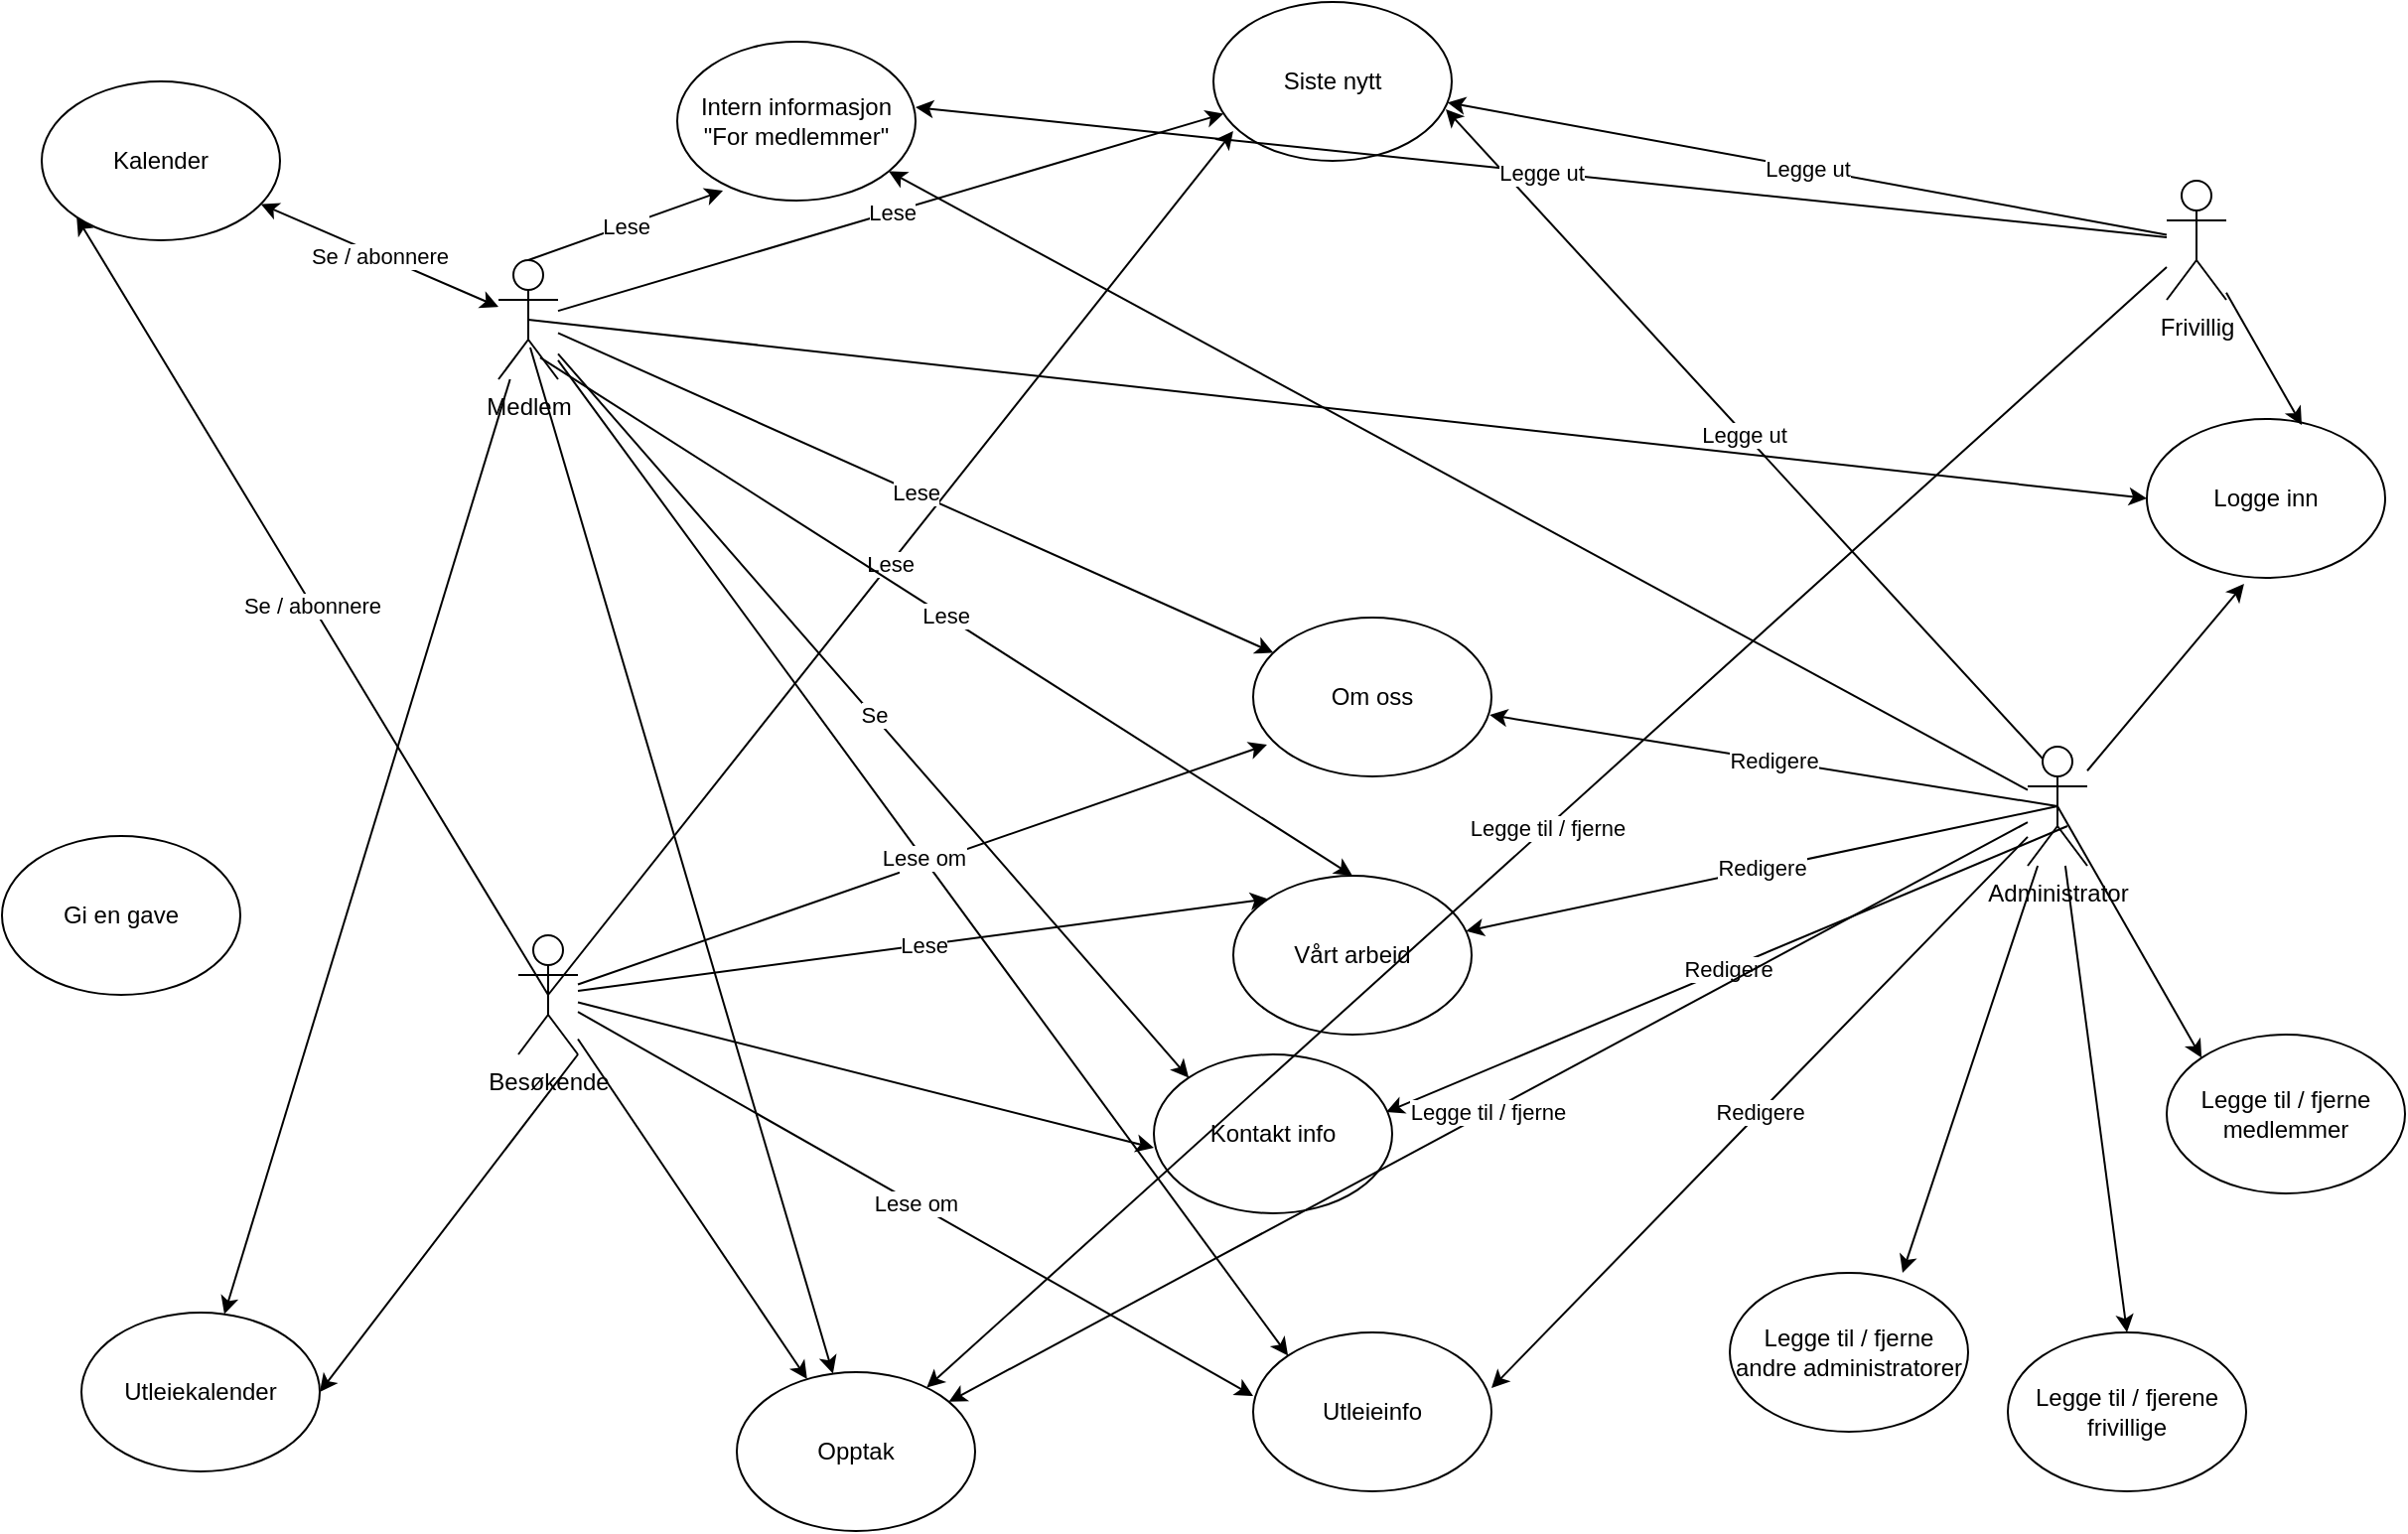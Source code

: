 <mxfile version="14.6.13" type="github">
  <diagram id="K3MPsnKXCPBBOhKjyE_E" name="Page-1">
    <mxGraphModel dx="2522" dy="791" grid="1" gridSize="10" guides="1" tooltips="1" connect="1" arrows="1" fold="1" page="1" pageScale="1" pageWidth="1100" pageHeight="850" math="0" shadow="0">
      <root>
        <mxCell id="0" />
        <mxCell id="1" parent="0" />
        <mxCell id="zprhe3EmomJMRAkyWW9E-1" value="Medlem" style="shape=umlActor;verticalLabelPosition=bottom;verticalAlign=top;html=1;" parent="1" vertex="1">
          <mxGeometry x="110" y="150" width="30" height="60" as="geometry" />
        </mxCell>
        <mxCell id="zprhe3EmomJMRAkyWW9E-3" value="&lt;div&gt;Frivillig&lt;/div&gt;" style="shape=umlActor;verticalLabelPosition=bottom;verticalAlign=top;html=1;outlineConnect=0;" parent="1" vertex="1">
          <mxGeometry x="950" y="110" width="30" height="60" as="geometry" />
        </mxCell>
        <mxCell id="zprhe3EmomJMRAkyWW9E-4" value="&lt;div&gt;Administrator&lt;/div&gt;" style="shape=umlActor;verticalLabelPosition=bottom;verticalAlign=top;html=1;outlineConnect=0;" parent="1" vertex="1">
          <mxGeometry x="880" y="395" width="30" height="60" as="geometry" />
        </mxCell>
        <mxCell id="zprhe3EmomJMRAkyWW9E-5" value="Besøkende" style="shape=umlActor;verticalLabelPosition=bottom;verticalAlign=top;html=1;outlineConnect=0;" parent="1" vertex="1">
          <mxGeometry x="120" y="490" width="30" height="60" as="geometry" />
        </mxCell>
        <mxCell id="zprhe3EmomJMRAkyWW9E-10" value="Siste nytt" style="ellipse;whiteSpace=wrap;html=1;" parent="1" vertex="1">
          <mxGeometry x="470" y="20" width="120" height="80" as="geometry" />
        </mxCell>
        <mxCell id="zprhe3EmomJMRAkyWW9E-11" value="Kalender" style="ellipse;whiteSpace=wrap;html=1;" parent="1" vertex="1">
          <mxGeometry x="-120" y="60" width="120" height="80" as="geometry" />
        </mxCell>
        <mxCell id="zprhe3EmomJMRAkyWW9E-14" value="Lese" style="endArrow=classic;html=1;" parent="1" source="zprhe3EmomJMRAkyWW9E-1" target="zprhe3EmomJMRAkyWW9E-10" edge="1">
          <mxGeometry width="50" height="50" relative="1" as="geometry">
            <mxPoint x="520" y="460" as="sourcePoint" />
            <mxPoint x="570" y="410" as="targetPoint" />
          </mxGeometry>
        </mxCell>
        <mxCell id="zprhe3EmomJMRAkyWW9E-17" value="Lese" style="endArrow=classic;html=1;exitX=0.5;exitY=0.5;exitDx=0;exitDy=0;exitPerimeter=0;entryX=0.083;entryY=0.813;entryDx=0;entryDy=0;entryPerimeter=0;" parent="1" source="zprhe3EmomJMRAkyWW9E-5" target="zprhe3EmomJMRAkyWW9E-10" edge="1">
          <mxGeometry width="50" height="50" relative="1" as="geometry">
            <mxPoint x="520" y="460" as="sourcePoint" />
            <mxPoint x="570" y="410" as="targetPoint" />
          </mxGeometry>
        </mxCell>
        <mxCell id="zprhe3EmomJMRAkyWW9E-18" value="Se / abonnere" style="endArrow=classic;html=1;exitX=0.5;exitY=0.5;exitDx=0;exitDy=0;exitPerimeter=0;entryX=0;entryY=1;entryDx=0;entryDy=0;" parent="1" source="zprhe3EmomJMRAkyWW9E-5" target="zprhe3EmomJMRAkyWW9E-11" edge="1">
          <mxGeometry width="50" height="50" relative="1" as="geometry">
            <mxPoint x="520" y="460" as="sourcePoint" />
            <mxPoint x="570" y="410" as="targetPoint" />
          </mxGeometry>
        </mxCell>
        <mxCell id="zprhe3EmomJMRAkyWW9E-19" value="Legge ut" style="endArrow=classic;html=1;" parent="1" source="zprhe3EmomJMRAkyWW9E-3" target="zprhe3EmomJMRAkyWW9E-10" edge="1">
          <mxGeometry width="50" height="50" relative="1" as="geometry">
            <mxPoint x="520" y="460" as="sourcePoint" />
            <mxPoint x="570" y="410" as="targetPoint" />
          </mxGeometry>
        </mxCell>
        <mxCell id="zprhe3EmomJMRAkyWW9E-20" value="Legge ut" style="endArrow=classic;html=1;entryX=0.975;entryY=0.675;entryDx=0;entryDy=0;entryPerimeter=0;exitX=0.25;exitY=0.1;exitDx=0;exitDy=0;exitPerimeter=0;" parent="1" target="zprhe3EmomJMRAkyWW9E-10" edge="1" source="zprhe3EmomJMRAkyWW9E-4">
          <mxGeometry width="50" height="50" relative="1" as="geometry">
            <mxPoint x="860" y="480" as="sourcePoint" />
            <mxPoint x="570" y="410" as="targetPoint" />
          </mxGeometry>
        </mxCell>
        <mxCell id="zprhe3EmomJMRAkyWW9E-21" value="Se / abonnere" style="endArrow=classic;startArrow=classic;html=1;" parent="1" source="zprhe3EmomJMRAkyWW9E-1" target="zprhe3EmomJMRAkyWW9E-11" edge="1">
          <mxGeometry width="50" height="50" relative="1" as="geometry">
            <mxPoint x="520" y="460" as="sourcePoint" />
            <mxPoint x="570" y="410" as="targetPoint" />
          </mxGeometry>
        </mxCell>
        <mxCell id="zprhe3EmomJMRAkyWW9E-22" value="Om oss" style="ellipse;whiteSpace=wrap;html=1;" parent="1" vertex="1">
          <mxGeometry x="490" y="330" width="120" height="80" as="geometry" />
        </mxCell>
        <mxCell id="zprhe3EmomJMRAkyWW9E-23" value="Lese" style="endArrow=classic;html=1;" parent="1" source="zprhe3EmomJMRAkyWW9E-1" target="zprhe3EmomJMRAkyWW9E-22" edge="1">
          <mxGeometry width="50" height="50" relative="1" as="geometry">
            <mxPoint x="520" y="460" as="sourcePoint" />
            <mxPoint x="500" y="410" as="targetPoint" />
          </mxGeometry>
        </mxCell>
        <mxCell id="zprhe3EmomJMRAkyWW9E-24" value="Lese" style="endArrow=classic;html=1;entryX=0.058;entryY=0.8;entryDx=0;entryDy=0;entryPerimeter=0;" parent="1" source="zprhe3EmomJMRAkyWW9E-5" target="zprhe3EmomJMRAkyWW9E-22" edge="1">
          <mxGeometry width="50" height="50" relative="1" as="geometry">
            <mxPoint x="520" y="460" as="sourcePoint" />
            <mxPoint x="570" y="410" as="targetPoint" />
          </mxGeometry>
        </mxCell>
        <mxCell id="zprhe3EmomJMRAkyWW9E-27" value="Logge inn" style="ellipse;whiteSpace=wrap;html=1;" parent="1" vertex="1">
          <mxGeometry x="940" y="230" width="120" height="80" as="geometry" />
        </mxCell>
        <mxCell id="zprhe3EmomJMRAkyWW9E-28" value="" style="endArrow=classic;html=1;entryX=0.65;entryY=0.038;entryDx=0;entryDy=0;entryPerimeter=0;" parent="1" source="zprhe3EmomJMRAkyWW9E-3" target="zprhe3EmomJMRAkyWW9E-27" edge="1">
          <mxGeometry width="50" height="50" relative="1" as="geometry">
            <mxPoint x="520" y="460" as="sourcePoint" />
            <mxPoint x="570" y="410" as="targetPoint" />
          </mxGeometry>
        </mxCell>
        <mxCell id="zprhe3EmomJMRAkyWW9E-29" value="&lt;div&gt;&lt;br&gt;&lt;/div&gt;&lt;div&gt;&lt;br&gt;&lt;/div&gt;" style="endArrow=classic;html=1;entryX=0.408;entryY=1.038;entryDx=0;entryDy=0;entryPerimeter=0;" parent="1" source="zprhe3EmomJMRAkyWW9E-4" target="zprhe3EmomJMRAkyWW9E-27" edge="1">
          <mxGeometry width="50" height="50" relative="1" as="geometry">
            <mxPoint x="520" y="460" as="sourcePoint" />
            <mxPoint x="570" y="410" as="targetPoint" />
          </mxGeometry>
        </mxCell>
        <mxCell id="zprhe3EmomJMRAkyWW9E-30" value="Legge til / fjerene frivillige" style="ellipse;whiteSpace=wrap;html=1;" parent="1" vertex="1">
          <mxGeometry x="870" y="690" width="120" height="80" as="geometry" />
        </mxCell>
        <mxCell id="zprhe3EmomJMRAkyWW9E-31" value="" style="endArrow=classic;html=1;entryX=0.5;entryY=0;entryDx=0;entryDy=0;" parent="1" source="zprhe3EmomJMRAkyWW9E-4" target="zprhe3EmomJMRAkyWW9E-30" edge="1">
          <mxGeometry width="50" height="50" relative="1" as="geometry">
            <mxPoint x="520" y="580" as="sourcePoint" />
            <mxPoint x="570" y="530" as="targetPoint" />
          </mxGeometry>
        </mxCell>
        <mxCell id="zprhe3EmomJMRAkyWW9E-32" value="Kontakt info" style="ellipse;whiteSpace=wrap;html=1;" parent="1" vertex="1">
          <mxGeometry x="440" y="550" width="120" height="80" as="geometry" />
        </mxCell>
        <mxCell id="zprhe3EmomJMRAkyWW9E-33" value="Se" style="endArrow=classic;html=1;entryX=0;entryY=0;entryDx=0;entryDy=0;" parent="1" source="zprhe3EmomJMRAkyWW9E-1" target="zprhe3EmomJMRAkyWW9E-32" edge="1">
          <mxGeometry width="50" height="50" relative="1" as="geometry">
            <mxPoint x="520" y="580" as="sourcePoint" />
            <mxPoint x="570" y="530" as="targetPoint" />
          </mxGeometry>
        </mxCell>
        <mxCell id="zprhe3EmomJMRAkyWW9E-34" value="" style="endArrow=classic;html=1;entryX=0;entryY=0.588;entryDx=0;entryDy=0;entryPerimeter=0;" parent="1" source="zprhe3EmomJMRAkyWW9E-5" target="zprhe3EmomJMRAkyWW9E-32" edge="1">
          <mxGeometry width="50" height="50" relative="1" as="geometry">
            <mxPoint x="520" y="580" as="sourcePoint" />
            <mxPoint x="570" y="530" as="targetPoint" />
          </mxGeometry>
        </mxCell>
        <mxCell id="zprhe3EmomJMRAkyWW9E-35" value="Redigere" style="endArrow=classic;html=1;exitX=0.667;exitY=0.667;exitDx=0;exitDy=0;exitPerimeter=0;entryX=0.975;entryY=0.363;entryDx=0;entryDy=0;entryPerimeter=0;" parent="1" source="zprhe3EmomJMRAkyWW9E-4" target="zprhe3EmomJMRAkyWW9E-32" edge="1">
          <mxGeometry width="50" height="50" relative="1" as="geometry">
            <mxPoint x="520" y="580" as="sourcePoint" />
            <mxPoint x="570" y="530" as="targetPoint" />
          </mxGeometry>
        </mxCell>
        <mxCell id="zprhe3EmomJMRAkyWW9E-36" value="Redigere" style="endArrow=classic;html=1;exitX=0.5;exitY=0.5;exitDx=0;exitDy=0;exitPerimeter=0;entryX=0.992;entryY=0.613;entryDx=0;entryDy=0;entryPerimeter=0;" parent="1" source="zprhe3EmomJMRAkyWW9E-4" target="zprhe3EmomJMRAkyWW9E-22" edge="1">
          <mxGeometry width="50" height="50" relative="1" as="geometry">
            <mxPoint x="520" y="580" as="sourcePoint" />
            <mxPoint x="570" y="530" as="targetPoint" />
          </mxGeometry>
        </mxCell>
        <mxCell id="1y4Z22NVoQJXuxaL5ozE-3" value="Vårt arbeid" style="ellipse;whiteSpace=wrap;html=1;" vertex="1" parent="1">
          <mxGeometry x="480" y="460" width="120" height="80" as="geometry" />
        </mxCell>
        <mxCell id="1y4Z22NVoQJXuxaL5ozE-4" value="Lese" style="endArrow=classic;html=1;exitX=0.7;exitY=0.817;exitDx=0;exitDy=0;exitPerimeter=0;entryX=0.5;entryY=0;entryDx=0;entryDy=0;" edge="1" parent="1" source="zprhe3EmomJMRAkyWW9E-1" target="1y4Z22NVoQJXuxaL5ozE-3">
          <mxGeometry width="50" height="50" relative="1" as="geometry">
            <mxPoint x="520" y="490" as="sourcePoint" />
            <mxPoint x="570" y="440" as="targetPoint" />
          </mxGeometry>
        </mxCell>
        <mxCell id="1y4Z22NVoQJXuxaL5ozE-5" value="Lese" style="endArrow=classic;html=1;entryX=0;entryY=0;entryDx=0;entryDy=0;" edge="1" parent="1" source="zprhe3EmomJMRAkyWW9E-5" target="1y4Z22NVoQJXuxaL5ozE-3">
          <mxGeometry width="50" height="50" relative="1" as="geometry">
            <mxPoint x="520" y="490" as="sourcePoint" />
            <mxPoint x="570" y="440" as="targetPoint" />
          </mxGeometry>
        </mxCell>
        <mxCell id="1y4Z22NVoQJXuxaL5ozE-6" value="Redigere" style="endArrow=classic;html=1;exitX=0.5;exitY=0.5;exitDx=0;exitDy=0;exitPerimeter=0;" edge="1" parent="1" source="zprhe3EmomJMRAkyWW9E-4" target="1y4Z22NVoQJXuxaL5ozE-3">
          <mxGeometry width="50" height="50" relative="1" as="geometry">
            <mxPoint x="520" y="490" as="sourcePoint" />
            <mxPoint x="570" y="440" as="targetPoint" />
          </mxGeometry>
        </mxCell>
        <mxCell id="1y4Z22NVoQJXuxaL5ozE-8" value="Utleieinfo" style="ellipse;whiteSpace=wrap;html=1;strokeColor=#000000;" vertex="1" parent="1">
          <mxGeometry x="490" y="690" width="120" height="80" as="geometry" />
        </mxCell>
        <mxCell id="1y4Z22NVoQJXuxaL5ozE-9" value="Lese om " style="endArrow=classic;html=1;entryX=0;entryY=0;entryDx=0;entryDy=0;" edge="1" parent="1" source="zprhe3EmomJMRAkyWW9E-1" target="1y4Z22NVoQJXuxaL5ozE-8">
          <mxGeometry width="50" height="50" relative="1" as="geometry">
            <mxPoint x="520" y="490" as="sourcePoint" />
            <mxPoint x="570" y="440" as="targetPoint" />
          </mxGeometry>
        </mxCell>
        <mxCell id="1y4Z22NVoQJXuxaL5ozE-10" value="&lt;div&gt;Lese om &lt;br&gt;&lt;/div&gt;" style="endArrow=classic;html=1;entryX=0;entryY=0.4;entryDx=0;entryDy=0;entryPerimeter=0;" edge="1" parent="1" source="zprhe3EmomJMRAkyWW9E-5" target="1y4Z22NVoQJXuxaL5ozE-8">
          <mxGeometry width="50" height="50" relative="1" as="geometry">
            <mxPoint x="520" y="490" as="sourcePoint" />
            <mxPoint x="570" y="440" as="targetPoint" />
          </mxGeometry>
        </mxCell>
        <mxCell id="1y4Z22NVoQJXuxaL5ozE-11" value="Redigere" style="endArrow=classic;html=1;entryX=1;entryY=0.35;entryDx=0;entryDy=0;entryPerimeter=0;" edge="1" parent="1" source="zprhe3EmomJMRAkyWW9E-4" target="1y4Z22NVoQJXuxaL5ozE-8">
          <mxGeometry width="50" height="50" relative="1" as="geometry">
            <mxPoint x="520" y="520" as="sourcePoint" />
            <mxPoint x="570" y="470" as="targetPoint" />
          </mxGeometry>
        </mxCell>
        <mxCell id="1y4Z22NVoQJXuxaL5ozE-12" value="Legge til / fjerne andre administratorer" style="ellipse;whiteSpace=wrap;html=1;strokeColor=#000000;" vertex="1" parent="1">
          <mxGeometry x="730" y="660" width="120" height="80" as="geometry" />
        </mxCell>
        <mxCell id="1y4Z22NVoQJXuxaL5ozE-13" value="" style="endArrow=classic;html=1;entryX=0.725;entryY=0;entryDx=0;entryDy=0;entryPerimeter=0;" edge="1" parent="1" source="zprhe3EmomJMRAkyWW9E-4" target="1y4Z22NVoQJXuxaL5ozE-12">
          <mxGeometry width="50" height="50" relative="1" as="geometry">
            <mxPoint x="520" y="430" as="sourcePoint" />
            <mxPoint x="570" y="380" as="targetPoint" />
          </mxGeometry>
        </mxCell>
        <mxCell id="1y4Z22NVoQJXuxaL5ozE-14" value="&lt;div&gt;Utleiekalender&lt;/div&gt;" style="ellipse;whiteSpace=wrap;html=1;strokeColor=#000000;" vertex="1" parent="1">
          <mxGeometry x="-100" y="680" width="120" height="80" as="geometry" />
        </mxCell>
        <mxCell id="1y4Z22NVoQJXuxaL5ozE-15" value="" style="endArrow=classic;html=1;exitX=1;exitY=1;exitDx=0;exitDy=0;exitPerimeter=0;entryX=1;entryY=0.5;entryDx=0;entryDy=0;" edge="1" parent="1" source="zprhe3EmomJMRAkyWW9E-5" target="1y4Z22NVoQJXuxaL5ozE-14">
          <mxGeometry width="50" height="50" relative="1" as="geometry">
            <mxPoint x="520" y="600" as="sourcePoint" />
            <mxPoint x="60" y="750" as="targetPoint" />
          </mxGeometry>
        </mxCell>
        <mxCell id="1y4Z22NVoQJXuxaL5ozE-16" value="" style="endArrow=classic;html=1;" edge="1" parent="1" source="zprhe3EmomJMRAkyWW9E-1" target="1y4Z22NVoQJXuxaL5ozE-14">
          <mxGeometry width="50" height="50" relative="1" as="geometry">
            <mxPoint x="520" y="600" as="sourcePoint" />
            <mxPoint x="570" y="550" as="targetPoint" />
          </mxGeometry>
        </mxCell>
        <mxCell id="1y4Z22NVoQJXuxaL5ozE-17" value="Opptak" style="ellipse;whiteSpace=wrap;html=1;strokeColor=#000000;" vertex="1" parent="1">
          <mxGeometry x="230" y="710" width="120" height="80" as="geometry" />
        </mxCell>
        <mxCell id="1y4Z22NVoQJXuxaL5ozE-18" value="" style="endArrow=classic;html=1;" edge="1" parent="1" source="zprhe3EmomJMRAkyWW9E-5" target="1y4Z22NVoQJXuxaL5ozE-17">
          <mxGeometry width="50" height="50" relative="1" as="geometry">
            <mxPoint x="520" y="660" as="sourcePoint" />
            <mxPoint x="570" y="610" as="targetPoint" />
          </mxGeometry>
        </mxCell>
        <mxCell id="1y4Z22NVoQJXuxaL5ozE-19" value="" style="endArrow=classic;html=1;exitX=0.533;exitY=0.733;exitDx=0;exitDy=0;exitPerimeter=0;" edge="1" parent="1" source="zprhe3EmomJMRAkyWW9E-1" target="1y4Z22NVoQJXuxaL5ozE-17">
          <mxGeometry width="50" height="50" relative="1" as="geometry">
            <mxPoint x="520" y="510" as="sourcePoint" />
            <mxPoint x="570" y="460" as="targetPoint" />
          </mxGeometry>
        </mxCell>
        <mxCell id="1y4Z22NVoQJXuxaL5ozE-20" value="Legge til / fjerne" style="endArrow=classic;html=1;" edge="1" parent="1" source="zprhe3EmomJMRAkyWW9E-3" target="1y4Z22NVoQJXuxaL5ozE-17">
          <mxGeometry width="50" height="50" relative="1" as="geometry">
            <mxPoint x="520" y="510" as="sourcePoint" />
            <mxPoint x="570" y="460" as="targetPoint" />
          </mxGeometry>
        </mxCell>
        <mxCell id="1y4Z22NVoQJXuxaL5ozE-21" value="Legge til / fjerne" style="endArrow=classic;html=1;" edge="1" parent="1" source="zprhe3EmomJMRAkyWW9E-4" target="1y4Z22NVoQJXuxaL5ozE-17">
          <mxGeometry width="50" height="50" relative="1" as="geometry">
            <mxPoint x="520" y="510" as="sourcePoint" />
            <mxPoint x="570" y="460" as="targetPoint" />
          </mxGeometry>
        </mxCell>
        <mxCell id="1y4Z22NVoQJXuxaL5ozE-22" value="Intern informasjon &quot;For medlemmer&quot;" style="ellipse;whiteSpace=wrap;html=1;strokeColor=#000000;" vertex="1" parent="1">
          <mxGeometry x="200" y="40" width="120" height="80" as="geometry" />
        </mxCell>
        <mxCell id="1y4Z22NVoQJXuxaL5ozE-23" value="" style="endArrow=classic;html=1;exitX=0.5;exitY=0.5;exitDx=0;exitDy=0;exitPerimeter=0;entryX=0;entryY=0.5;entryDx=0;entryDy=0;" edge="1" parent="1" source="zprhe3EmomJMRAkyWW9E-1" target="zprhe3EmomJMRAkyWW9E-27">
          <mxGeometry width="50" height="50" relative="1" as="geometry">
            <mxPoint x="520" y="390" as="sourcePoint" />
            <mxPoint x="570" y="340" as="targetPoint" />
          </mxGeometry>
        </mxCell>
        <mxCell id="1y4Z22NVoQJXuxaL5ozE-24" value="Lese" style="endArrow=classic;html=1;exitX=0.5;exitY=0;exitDx=0;exitDy=0;exitPerimeter=0;entryX=0.192;entryY=0.938;entryDx=0;entryDy=0;entryPerimeter=0;" edge="1" parent="1" source="zprhe3EmomJMRAkyWW9E-1" target="1y4Z22NVoQJXuxaL5ozE-22">
          <mxGeometry width="50" height="50" relative="1" as="geometry">
            <mxPoint x="520" y="420" as="sourcePoint" />
            <mxPoint x="570" y="370" as="targetPoint" />
          </mxGeometry>
        </mxCell>
        <mxCell id="1y4Z22NVoQJXuxaL5ozE-25" value="Legge ut" style="endArrow=classic;html=1;entryX=1;entryY=0.413;entryDx=0;entryDy=0;entryPerimeter=0;" edge="1" parent="1" source="zprhe3EmomJMRAkyWW9E-3" target="1y4Z22NVoQJXuxaL5ozE-22">
          <mxGeometry width="50" height="50" relative="1" as="geometry">
            <mxPoint x="520" y="420" as="sourcePoint" />
            <mxPoint x="570" y="370" as="targetPoint" />
          </mxGeometry>
        </mxCell>
        <mxCell id="1y4Z22NVoQJXuxaL5ozE-26" value="Legge til / fjerne medlemmer" style="ellipse;whiteSpace=wrap;html=1;strokeColor=#000000;" vertex="1" parent="1">
          <mxGeometry x="950" y="540" width="120" height="80" as="geometry" />
        </mxCell>
        <mxCell id="1y4Z22NVoQJXuxaL5ozE-27" value="" style="endArrow=classic;html=1;exitX=0.5;exitY=0.5;exitDx=0;exitDy=0;exitPerimeter=0;entryX=0;entryY=0;entryDx=0;entryDy=0;" edge="1" parent="1" source="zprhe3EmomJMRAkyWW9E-4" target="1y4Z22NVoQJXuxaL5ozE-26">
          <mxGeometry width="50" height="50" relative="1" as="geometry">
            <mxPoint x="520" y="450" as="sourcePoint" />
            <mxPoint x="570" y="400" as="targetPoint" />
          </mxGeometry>
        </mxCell>
        <mxCell id="1y4Z22NVoQJXuxaL5ozE-30" value="" style="endArrow=classic;html=1;" edge="1" parent="1" source="zprhe3EmomJMRAkyWW9E-4" target="1y4Z22NVoQJXuxaL5ozE-22">
          <mxGeometry width="50" height="50" relative="1" as="geometry">
            <mxPoint x="520" y="450" as="sourcePoint" />
            <mxPoint x="570" y="400" as="targetPoint" />
          </mxGeometry>
        </mxCell>
        <mxCell id="1y4Z22NVoQJXuxaL5ozE-33" value="&lt;div&gt;Gi en gave&lt;/div&gt;" style="ellipse;whiteSpace=wrap;html=1;strokeColor=#000000;" vertex="1" parent="1">
          <mxGeometry x="-140" y="440" width="120" height="80" as="geometry" />
        </mxCell>
      </root>
    </mxGraphModel>
  </diagram>
</mxfile>

